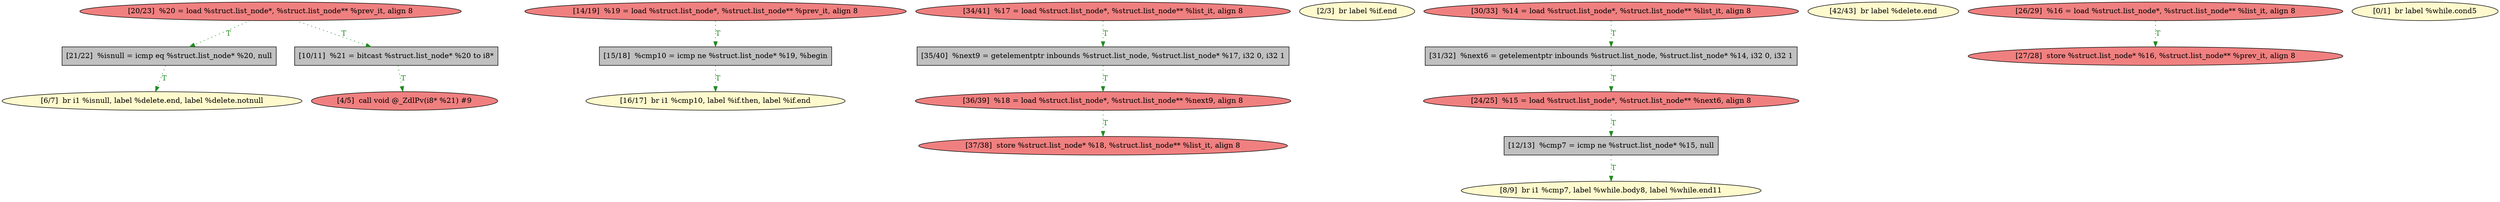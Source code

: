 
digraph G {


node959 [fillcolor=grey,label="[21/22]  %isnull = icmp eq %struct.list_node* %20, null",shape=rectangle,style=filled ]
node957 [fillcolor=grey,label="[10/11]  %21 = bitcast %struct.list_node* %20 to i8*",shape=rectangle,style=filled ]
node956 [fillcolor=lightcoral,label="[14/19]  %19 = load %struct.list_node*, %struct.list_node** %prev_it, align 8",shape=ellipse,style=filled ]
node955 [fillcolor=lightcoral,label="[20/23]  %20 = load %struct.list_node*, %struct.list_node** %prev_it, align 8",shape=ellipse,style=filled ]
node949 [fillcolor=lightcoral,label="[36/39]  %18 = load %struct.list_node*, %struct.list_node** %next9, align 8",shape=ellipse,style=filled ]
node951 [fillcolor=lemonchiffon,label="[2/3]  br label %if.end",shape=ellipse,style=filled ]
node941 [fillcolor=lightcoral,label="[37/38]  store %struct.list_node* %18, %struct.list_node** %list_it, align 8",shape=ellipse,style=filled ]
node948 [fillcolor=lemonchiffon,label="[6/7]  br i1 %isnull, label %delete.end, label %delete.notnull",shape=ellipse,style=filled ]
node939 [fillcolor=lemonchiffon,label="[16/17]  br i1 %cmp10, label %if.then, label %if.end",shape=ellipse,style=filled ]
node944 [fillcolor=lightcoral,label="[30/33]  %14 = load %struct.list_node*, %struct.list_node** %list_it, align 8",shape=ellipse,style=filled ]
node942 [fillcolor=grey,label="[15/18]  %cmp10 = icmp ne %struct.list_node* %19, %begin",shape=rectangle,style=filled ]
node940 [fillcolor=lemonchiffon,label="[42/43]  br label %delete.end",shape=ellipse,style=filled ]
node952 [fillcolor=grey,label="[35/40]  %next9 = getelementptr inbounds %struct.list_node, %struct.list_node* %17, i32 0, i32 1",shape=rectangle,style=filled ]
node943 [fillcolor=lightcoral,label="[27/28]  store %struct.list_node* %16, %struct.list_node** %prev_it, align 8",shape=ellipse,style=filled ]
node945 [fillcolor=lightcoral,label="[34/41]  %17 = load %struct.list_node*, %struct.list_node** %list_it, align 8",shape=ellipse,style=filled ]
node946 [fillcolor=lemonchiffon,label="[8/9]  br i1 %cmp7, label %while.body8, label %while.end11",shape=ellipse,style=filled ]
node958 [fillcolor=grey,label="[12/13]  %cmp7 = icmp ne %struct.list_node* %15, null",shape=rectangle,style=filled ]
node947 [fillcolor=lemonchiffon,label="[0/1]  br label %while.cond5",shape=ellipse,style=filled ]
node960 [fillcolor=grey,label="[31/32]  %next6 = getelementptr inbounds %struct.list_node, %struct.list_node* %14, i32 0, i32 1",shape=rectangle,style=filled ]
node953 [fillcolor=lightcoral,label="[26/29]  %16 = load %struct.list_node*, %struct.list_node** %list_it, align 8",shape=ellipse,style=filled ]
node950 [fillcolor=lightcoral,label="[4/5]  call void @_ZdlPv(i8* %21) #9",shape=ellipse,style=filled ]
node954 [fillcolor=lightcoral,label="[24/25]  %15 = load %struct.list_node*, %struct.list_node** %next6, align 8",shape=ellipse,style=filled ]

node952->node949 [style=dotted,color=forestgreen,label="T",fontcolor=forestgreen ]
node944->node960 [style=dotted,color=forestgreen,label="T",fontcolor=forestgreen ]
node956->node942 [style=dotted,color=forestgreen,label="T",fontcolor=forestgreen ]
node953->node943 [style=dotted,color=forestgreen,label="T",fontcolor=forestgreen ]
node959->node948 [style=dotted,color=forestgreen,label="T",fontcolor=forestgreen ]
node960->node954 [style=dotted,color=forestgreen,label="T",fontcolor=forestgreen ]
node954->node958 [style=dotted,color=forestgreen,label="T",fontcolor=forestgreen ]
node955->node957 [style=dotted,color=forestgreen,label="T",fontcolor=forestgreen ]
node949->node941 [style=dotted,color=forestgreen,label="T",fontcolor=forestgreen ]
node958->node946 [style=dotted,color=forestgreen,label="T",fontcolor=forestgreen ]
node957->node950 [style=dotted,color=forestgreen,label="T",fontcolor=forestgreen ]
node942->node939 [style=dotted,color=forestgreen,label="T",fontcolor=forestgreen ]
node955->node959 [style=dotted,color=forestgreen,label="T",fontcolor=forestgreen ]
node945->node952 [style=dotted,color=forestgreen,label="T",fontcolor=forestgreen ]


}
